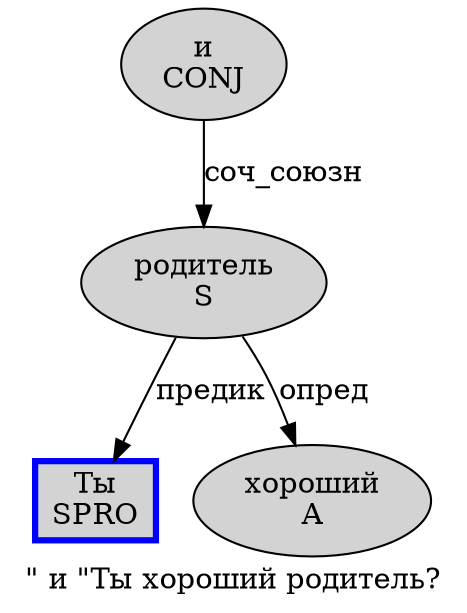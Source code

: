 digraph SENTENCE_1096 {
	graph [label="\" и \"Ты хороший родитель?"]
	node [style=filled]
		1 [label="и
CONJ" color="" fillcolor=lightgray penwidth=1 shape=ellipse]
		3 [label="Ты
SPRO" color=blue fillcolor=lightgray penwidth=3 shape=box]
		4 [label="хороший
A" color="" fillcolor=lightgray penwidth=1 shape=ellipse]
		5 [label="родитель
S" color="" fillcolor=lightgray penwidth=1 shape=ellipse]
			5 -> 3 [label="предик"]
			5 -> 4 [label="опред"]
			1 -> 5 [label="соч_союзн"]
}